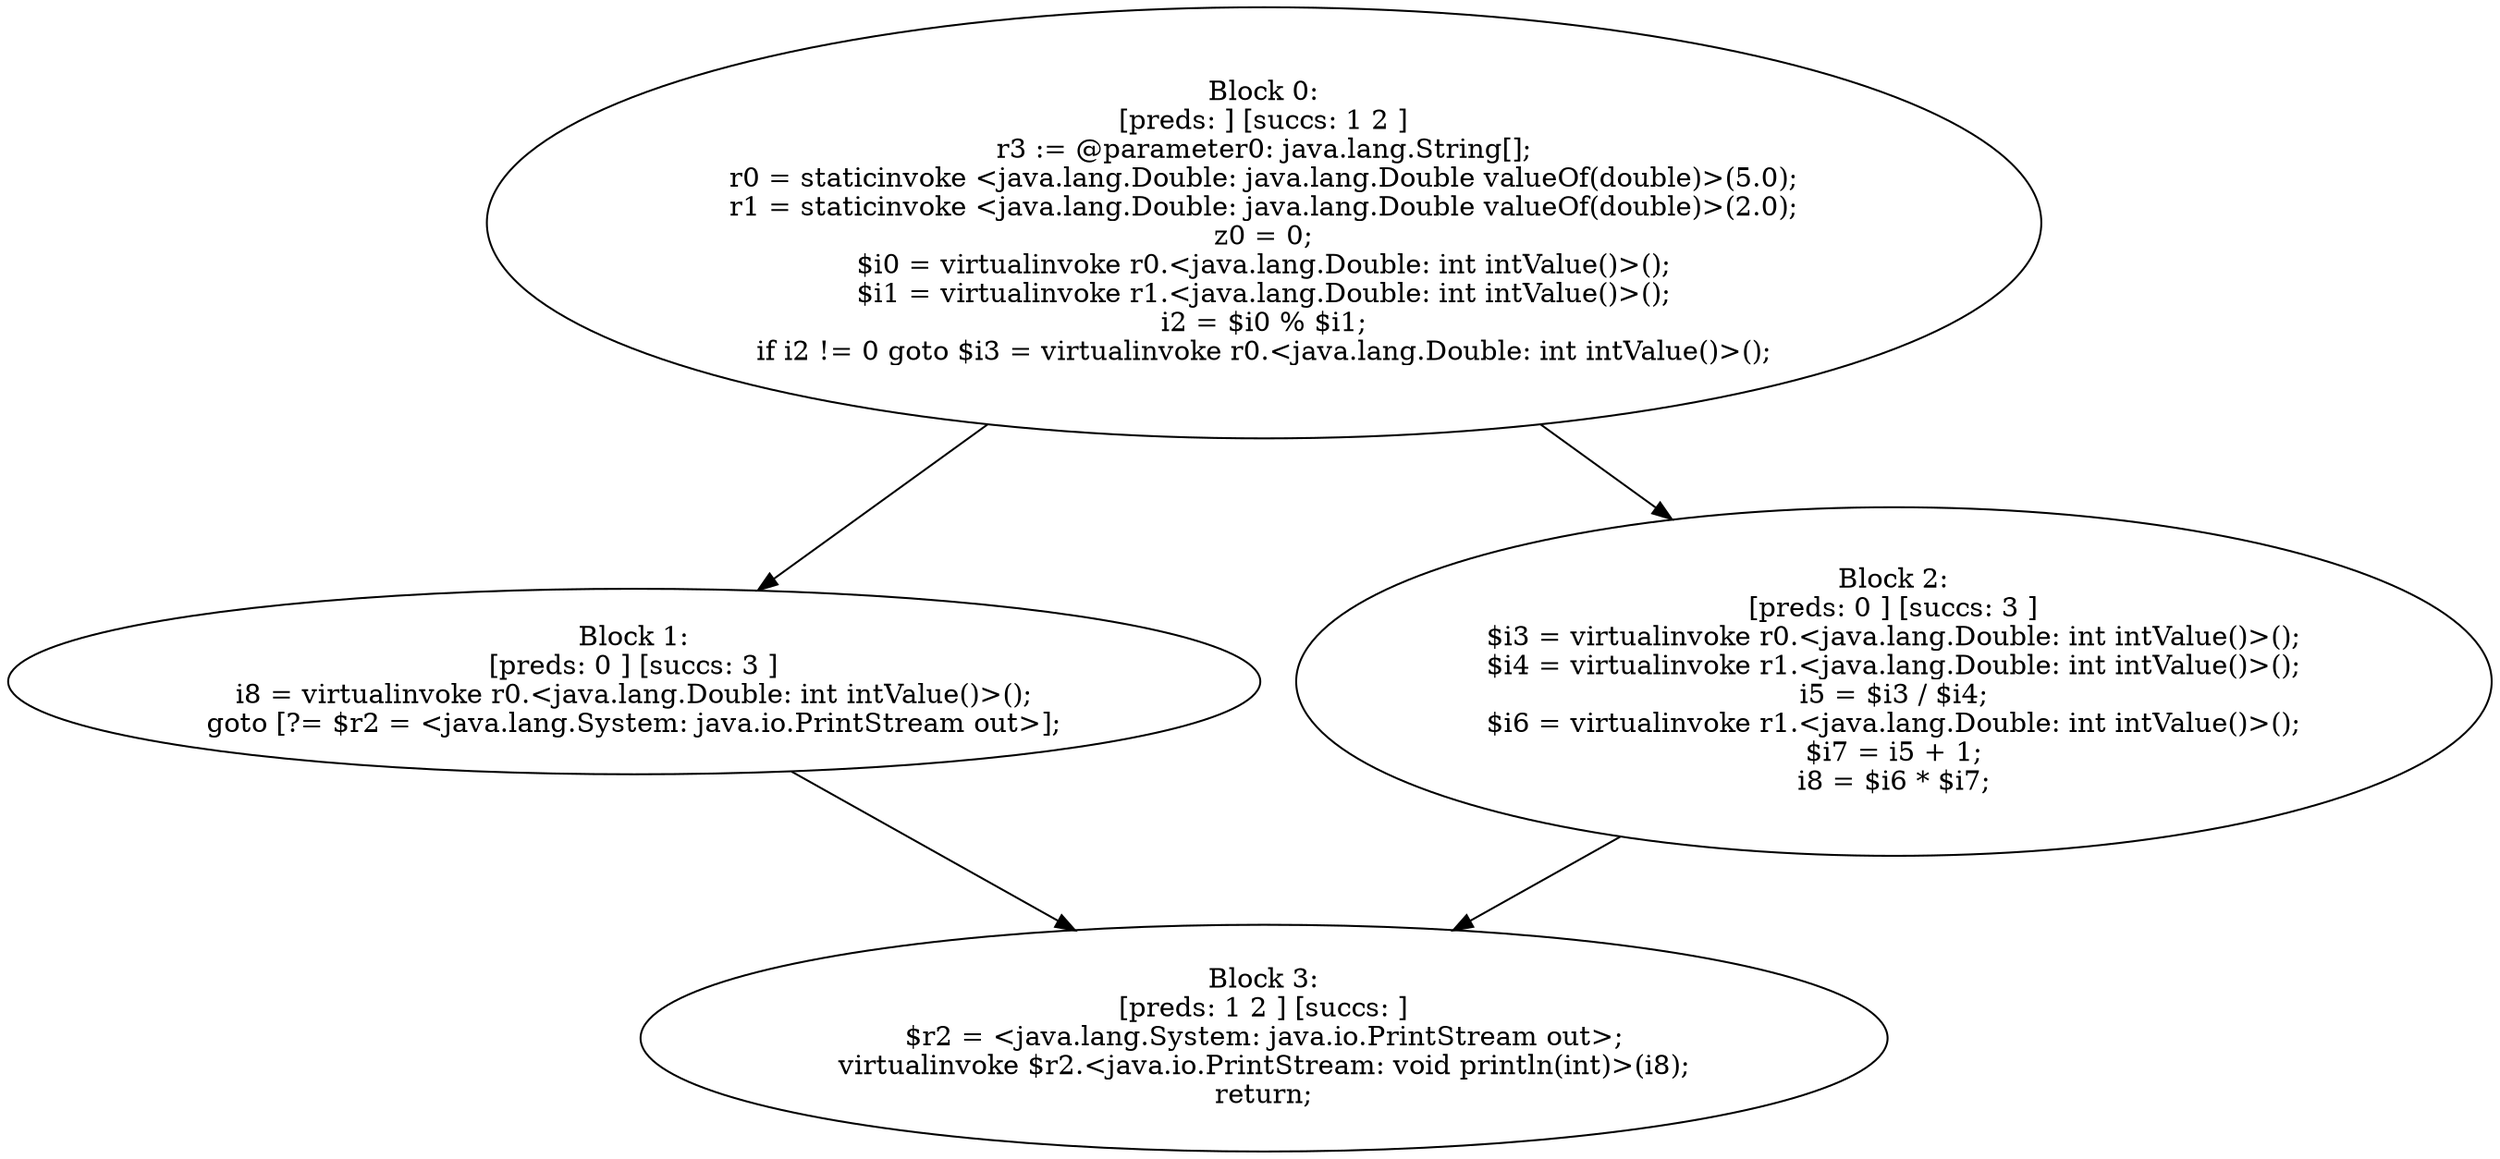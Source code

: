 digraph "unitGraph" {
    "Block 0:
[preds: ] [succs: 1 2 ]
r3 := @parameter0: java.lang.String[];
r0 = staticinvoke <java.lang.Double: java.lang.Double valueOf(double)>(5.0);
r1 = staticinvoke <java.lang.Double: java.lang.Double valueOf(double)>(2.0);
z0 = 0;
$i0 = virtualinvoke r0.<java.lang.Double: int intValue()>();
$i1 = virtualinvoke r1.<java.lang.Double: int intValue()>();
i2 = $i0 % $i1;
if i2 != 0 goto $i3 = virtualinvoke r0.<java.lang.Double: int intValue()>();
"
    "Block 1:
[preds: 0 ] [succs: 3 ]
i8 = virtualinvoke r0.<java.lang.Double: int intValue()>();
goto [?= $r2 = <java.lang.System: java.io.PrintStream out>];
"
    "Block 2:
[preds: 0 ] [succs: 3 ]
$i3 = virtualinvoke r0.<java.lang.Double: int intValue()>();
$i4 = virtualinvoke r1.<java.lang.Double: int intValue()>();
i5 = $i3 / $i4;
$i6 = virtualinvoke r1.<java.lang.Double: int intValue()>();
$i7 = i5 + 1;
i8 = $i6 * $i7;
"
    "Block 3:
[preds: 1 2 ] [succs: ]
$r2 = <java.lang.System: java.io.PrintStream out>;
virtualinvoke $r2.<java.io.PrintStream: void println(int)>(i8);
return;
"
    "Block 0:
[preds: ] [succs: 1 2 ]
r3 := @parameter0: java.lang.String[];
r0 = staticinvoke <java.lang.Double: java.lang.Double valueOf(double)>(5.0);
r1 = staticinvoke <java.lang.Double: java.lang.Double valueOf(double)>(2.0);
z0 = 0;
$i0 = virtualinvoke r0.<java.lang.Double: int intValue()>();
$i1 = virtualinvoke r1.<java.lang.Double: int intValue()>();
i2 = $i0 % $i1;
if i2 != 0 goto $i3 = virtualinvoke r0.<java.lang.Double: int intValue()>();
"->"Block 1:
[preds: 0 ] [succs: 3 ]
i8 = virtualinvoke r0.<java.lang.Double: int intValue()>();
goto [?= $r2 = <java.lang.System: java.io.PrintStream out>];
";
    "Block 0:
[preds: ] [succs: 1 2 ]
r3 := @parameter0: java.lang.String[];
r0 = staticinvoke <java.lang.Double: java.lang.Double valueOf(double)>(5.0);
r1 = staticinvoke <java.lang.Double: java.lang.Double valueOf(double)>(2.0);
z0 = 0;
$i0 = virtualinvoke r0.<java.lang.Double: int intValue()>();
$i1 = virtualinvoke r1.<java.lang.Double: int intValue()>();
i2 = $i0 % $i1;
if i2 != 0 goto $i3 = virtualinvoke r0.<java.lang.Double: int intValue()>();
"->"Block 2:
[preds: 0 ] [succs: 3 ]
$i3 = virtualinvoke r0.<java.lang.Double: int intValue()>();
$i4 = virtualinvoke r1.<java.lang.Double: int intValue()>();
i5 = $i3 / $i4;
$i6 = virtualinvoke r1.<java.lang.Double: int intValue()>();
$i7 = i5 + 1;
i8 = $i6 * $i7;
";
    "Block 1:
[preds: 0 ] [succs: 3 ]
i8 = virtualinvoke r0.<java.lang.Double: int intValue()>();
goto [?= $r2 = <java.lang.System: java.io.PrintStream out>];
"->"Block 3:
[preds: 1 2 ] [succs: ]
$r2 = <java.lang.System: java.io.PrintStream out>;
virtualinvoke $r2.<java.io.PrintStream: void println(int)>(i8);
return;
";
    "Block 2:
[preds: 0 ] [succs: 3 ]
$i3 = virtualinvoke r0.<java.lang.Double: int intValue()>();
$i4 = virtualinvoke r1.<java.lang.Double: int intValue()>();
i5 = $i3 / $i4;
$i6 = virtualinvoke r1.<java.lang.Double: int intValue()>();
$i7 = i5 + 1;
i8 = $i6 * $i7;
"->"Block 3:
[preds: 1 2 ] [succs: ]
$r2 = <java.lang.System: java.io.PrintStream out>;
virtualinvoke $r2.<java.io.PrintStream: void println(int)>(i8);
return;
";
}

